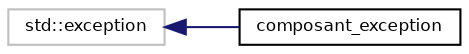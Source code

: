 digraph "Graphe hiérarchique des classes"
{
 // INTERACTIVE_SVG=YES
  edge [fontname="Helvetica",fontsize="8",labelfontname="Helvetica",labelfontsize="8"];
  node [fontname="Helvetica",fontsize="8",shape=record];
  rankdir="LR";
  Node1 [label="std::exception",height=0.2,width=0.4,color="grey75", fillcolor="white", style="filled",tooltip="STL class. "];
  Node1 -> Node2 [dir="back",color="midnightblue",fontsize="8",style="solid",fontname="Helvetica"];
  Node2 [label="composant_exception",height=0.2,width=0.4,color="black", fillcolor="white", style="filled",URL="$classcomposant__exception.xhtml",tooltip="classe qui gère les exceptions liées à un composant "];
}
